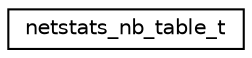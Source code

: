 digraph "Graphical Class Hierarchy"
{
 // LATEX_PDF_SIZE
  edge [fontname="Helvetica",fontsize="10",labelfontname="Helvetica",labelfontsize="10"];
  node [fontname="Helvetica",fontsize="10",shape=record];
  rankdir="LR";
  Node0 [label="netstats_nb_table_t",height=0.2,width=0.4,color="black", fillcolor="white", style="filled",URL="$structnetstats__nb__table__t.html",tooltip="L2 Peer Info struct."];
}

